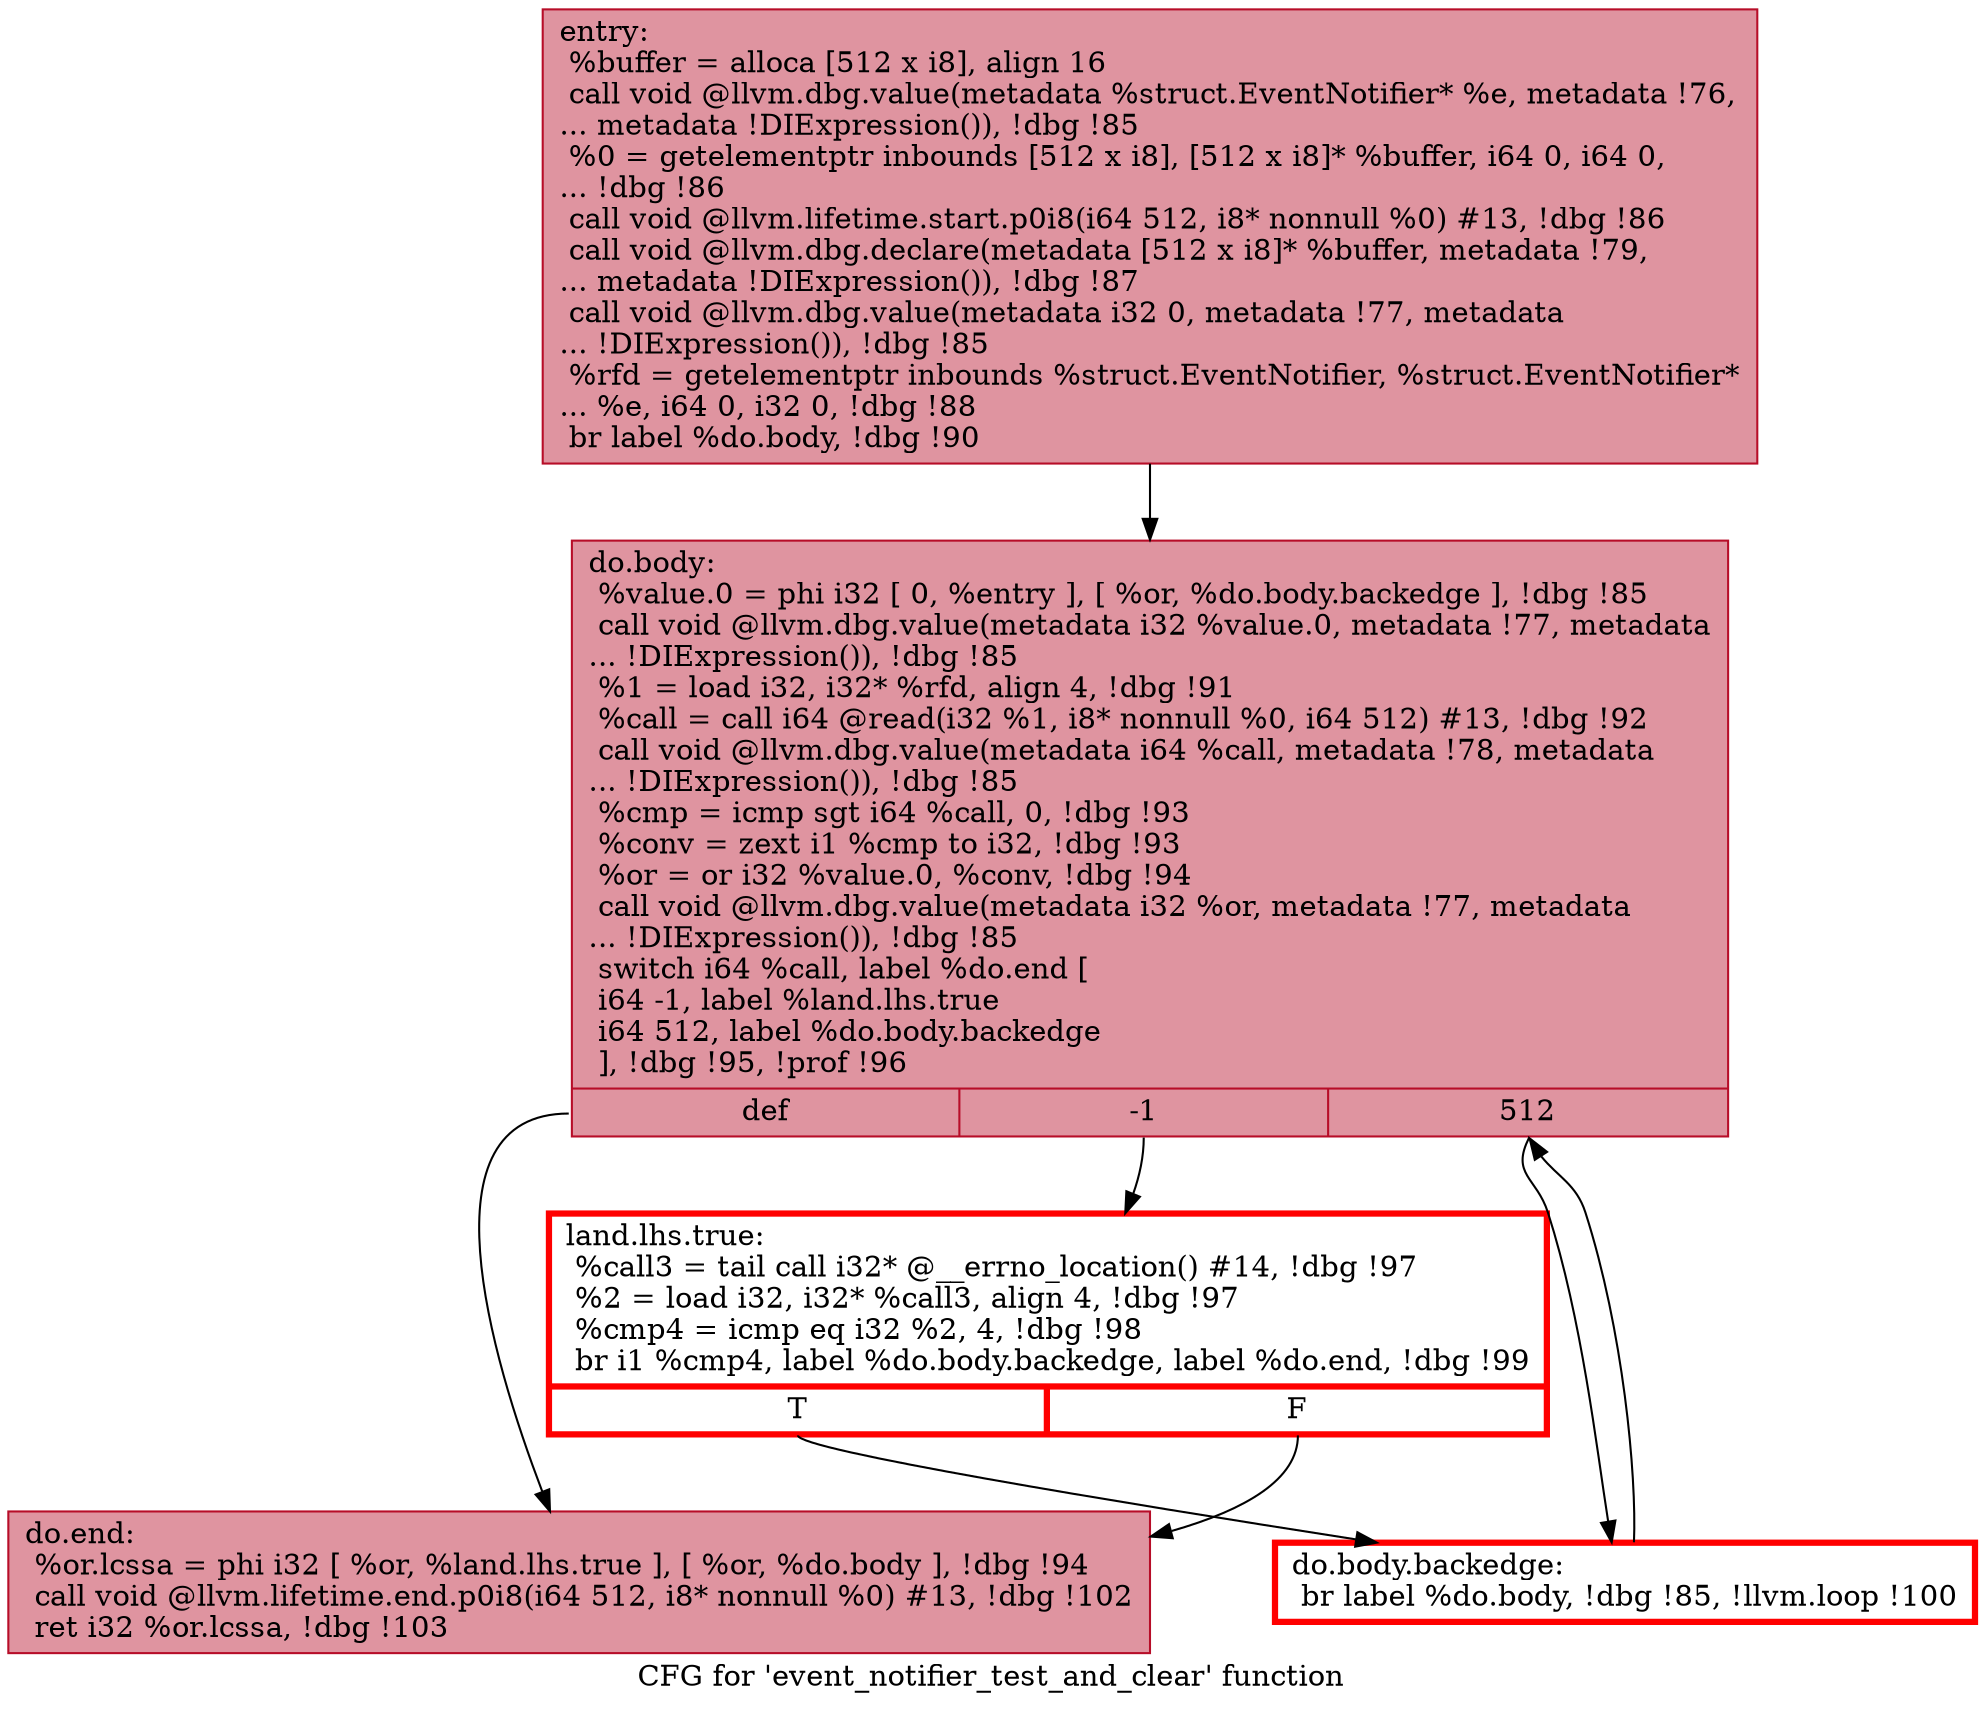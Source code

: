 digraph "CFG for 'event_notifier_test_and_clear' function" {
	label="CFG for 'event_notifier_test_and_clear' function";

	Node0x560a5299ab90 [shape=record,color="#b70d28ff", style=filled, fillcolor="#b70d2870",label="{entry:\l  %buffer = alloca [512 x i8], align 16\l  call void @llvm.dbg.value(metadata %struct.EventNotifier* %e, metadata !76,\l... metadata !DIExpression()), !dbg !85\l  %0 = getelementptr inbounds [512 x i8], [512 x i8]* %buffer, i64 0, i64 0,\l... !dbg !86\l  call void @llvm.lifetime.start.p0i8(i64 512, i8* nonnull %0) #13, !dbg !86\l  call void @llvm.dbg.declare(metadata [512 x i8]* %buffer, metadata !79,\l... metadata !DIExpression()), !dbg !87\l  call void @llvm.dbg.value(metadata i32 0, metadata !77, metadata\l... !DIExpression()), !dbg !85\l  %rfd = getelementptr inbounds %struct.EventNotifier, %struct.EventNotifier*\l... %e, i64 0, i32 0, !dbg !88\l  br label %do.body, !dbg !90\l}"];
	Node0x560a5299ab90 -> Node0x560a5299bee0;
	Node0x560a5299bee0 [shape=record,color="#b70d28ff", style=filled, fillcolor="#b70d2870",label="{do.body:                                          \l  %value.0 = phi i32 [ 0, %entry ], [ %or, %do.body.backedge ], !dbg !85\l  call void @llvm.dbg.value(metadata i32 %value.0, metadata !77, metadata\l... !DIExpression()), !dbg !85\l  %1 = load i32, i32* %rfd, align 4, !dbg !91\l  %call = call i64 @read(i32 %1, i8* nonnull %0, i64 512) #13, !dbg !92\l  call void @llvm.dbg.value(metadata i64 %call, metadata !78, metadata\l... !DIExpression()), !dbg !85\l  %cmp = icmp sgt i64 %call, 0, !dbg !93\l  %conv = zext i1 %cmp to i32, !dbg !93\l  %or = or i32 %value.0, %conv, !dbg !94\l  call void @llvm.dbg.value(metadata i32 %or, metadata !77, metadata\l... !DIExpression()), !dbg !85\l  switch i64 %call, label %do.end [\l    i64 -1, label %land.lhs.true\l    i64 512, label %do.body.backedge\l  ], !dbg !95, !prof !96\l|{<s0>def|<s1>-1|<s2>512}}"];
	Node0x560a5299bee0:s0 -> Node0x560a5299be00;
	Node0x560a5299bee0:s1 -> Node0x560a5299d290;
	Node0x560a5299bee0:s2 -> Node0x560a5299a9d0;
	Node0x560a5299d290 [shape=record,penwidth=3.0, color="red",label="{land.lhs.true:                                    \l  %call3 = tail call i32* @__errno_location() #14, !dbg !97\l  %2 = load i32, i32* %call3, align 4, !dbg !97\l  %cmp4 = icmp eq i32 %2, 4, !dbg !98\l  br i1 %cmp4, label %do.body.backedge, label %do.end, !dbg !99\l|{<s0>T|<s1>F}}"];
	Node0x560a5299d290:s0 -> Node0x560a5299a9d0;
	Node0x560a5299d290:s1 -> Node0x560a5299be00;
	Node0x560a5299a9d0 [shape=record,penwidth=3.0, color="red",label="{do.body.backedge:                                 \l  br label %do.body, !dbg !85, !llvm.loop !100\l}"];
	Node0x560a5299a9d0 -> Node0x560a5299bee0;
	Node0x560a5299be00 [shape=record,color="#b70d28ff", style=filled, fillcolor="#b70d2870",label="{do.end:                                           \l  %or.lcssa = phi i32 [ %or, %land.lhs.true ], [ %or, %do.body ], !dbg !94\l  call void @llvm.lifetime.end.p0i8(i64 512, i8* nonnull %0) #13, !dbg !102\l  ret i32 %or.lcssa, !dbg !103\l}"];
}

